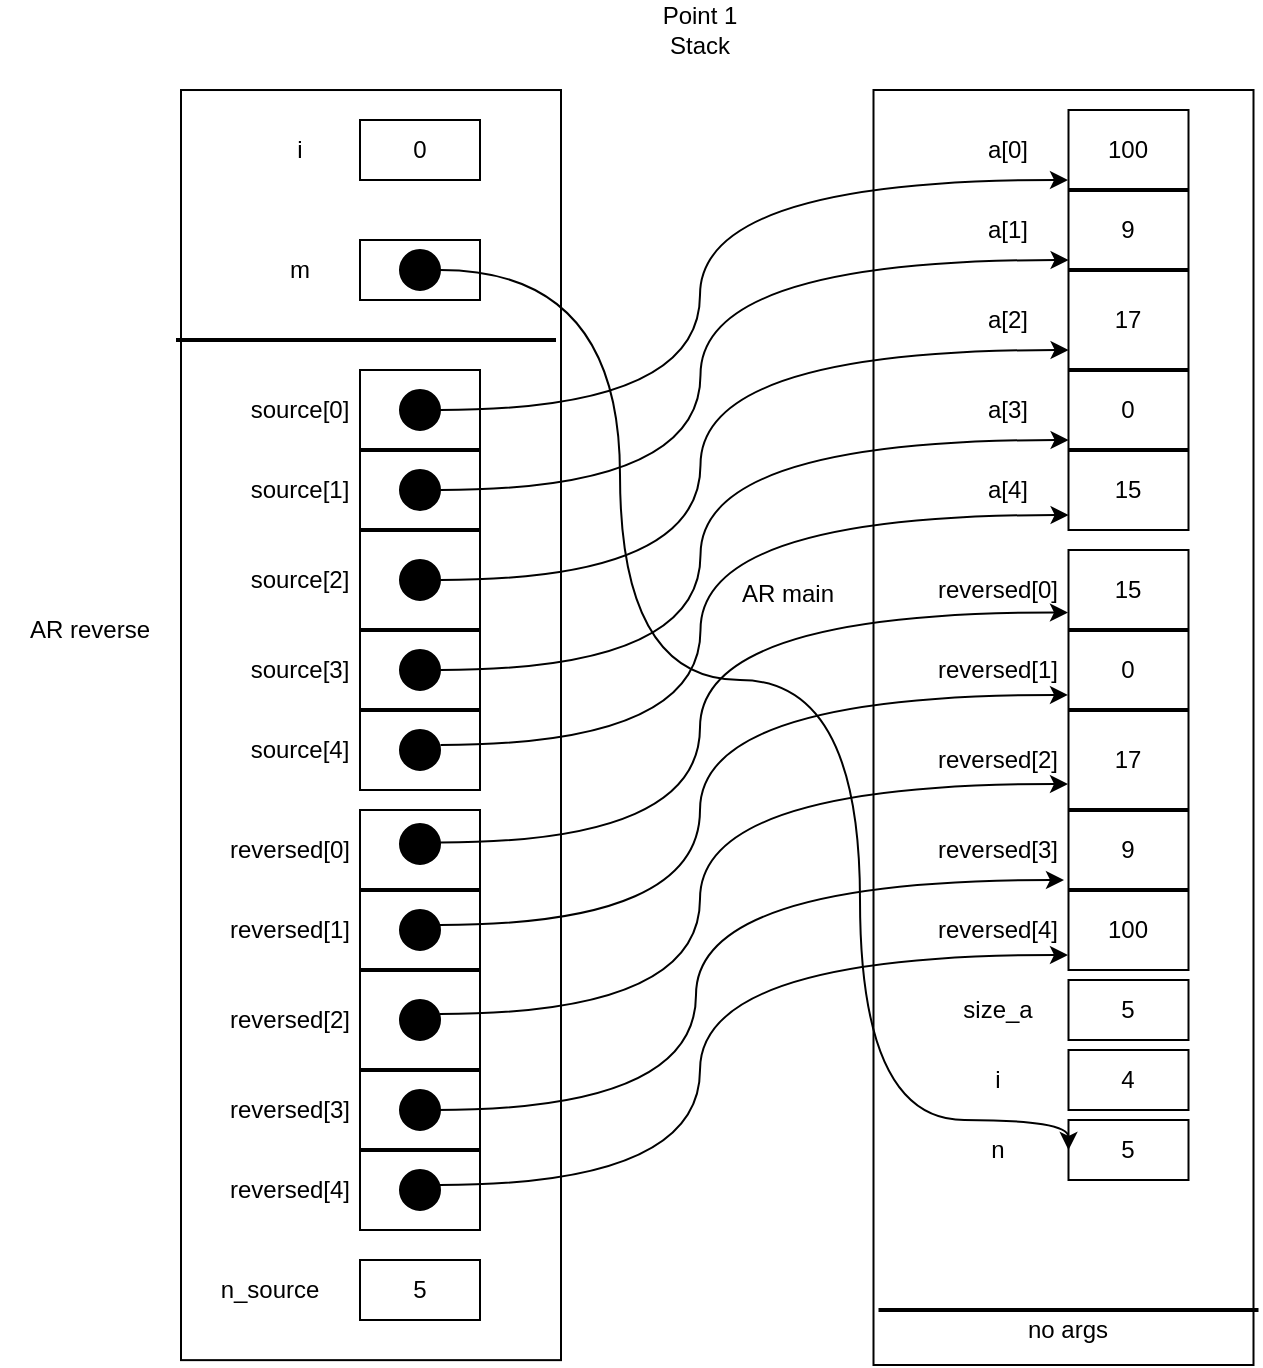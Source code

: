 <mxfile version="15.4.3" type="device"><diagram id="K4NgW48iddKoIVJK4sTf" name="Page-1"><mxGraphModel dx="700" dy="792" grid="0" gridSize="10" guides="1" tooltips="1" connect="1" arrows="1" fold="1" page="1" pageScale="1" pageWidth="850" pageHeight="1100" math="0" shadow="0"><root><mxCell id="0"/><mxCell id="1" parent="0"/><mxCell id="gka_ZIFIxmSHQBFEi_aV-1" value="Point 1 Stack" style="text;html=1;strokeColor=none;fillColor=none;align=center;verticalAlign=middle;whiteSpace=wrap;rounded=0;" parent="1" vertex="1"><mxGeometry x="320" y="10" width="60" height="30" as="geometry"/></mxCell><mxCell id="gka_ZIFIxmSHQBFEi_aV-2" value="" style="rounded=0;whiteSpace=wrap;html=1;rotation=90;" parent="1" vertex="1"><mxGeometry x="213" y="278.75" width="637.5" height="190" as="geometry"/></mxCell><mxCell id="gka_ZIFIxmSHQBFEi_aV-3" value="AR main" style="text;html=1;strokeColor=none;fillColor=none;align=center;verticalAlign=middle;whiteSpace=wrap;rounded=0;" parent="1" vertex="1"><mxGeometry x="349.25" y="292" width="90" height="30" as="geometry"/></mxCell><mxCell id="gka_ZIFIxmSHQBFEi_aV-5" value="" style="line;strokeWidth=2;html=1;" parent="1" vertex="1"><mxGeometry x="439.25" y="660" width="190" height="10" as="geometry"/></mxCell><mxCell id="gka_ZIFIxmSHQBFEi_aV-6" value="no args" style="text;html=1;strokeColor=none;fillColor=none;align=center;verticalAlign=middle;whiteSpace=wrap;rounded=0;" parent="1" vertex="1"><mxGeometry x="504.25" y="660" width="60" height="30" as="geometry"/></mxCell><mxCell id="gka_ZIFIxmSHQBFEi_aV-7" value="" style="rounded=0;whiteSpace=wrap;html=1;rotation=90;" parent="1" vertex="1"><mxGeometry x="459.25" y="140" width="210" height="60" as="geometry"/></mxCell><mxCell id="gka_ZIFIxmSHQBFEi_aV-8" value="" style="line;strokeWidth=2;html=1;" parent="1" vertex="1"><mxGeometry x="534.25" y="100" width="60" height="10" as="geometry"/></mxCell><mxCell id="gka_ZIFIxmSHQBFEi_aV-10" value="" style="line;strokeWidth=2;html=1;" parent="1" vertex="1"><mxGeometry x="534.25" y="140" width="60" height="10" as="geometry"/></mxCell><mxCell id="gka_ZIFIxmSHQBFEi_aV-11" value="" style="line;strokeWidth=2;html=1;" parent="1" vertex="1"><mxGeometry x="534.25" y="190" width="60" height="10" as="geometry"/></mxCell><mxCell id="gka_ZIFIxmSHQBFEi_aV-12" value="" style="line;strokeWidth=2;html=1;" parent="1" vertex="1"><mxGeometry x="534.25" y="230" width="60" height="10" as="geometry"/></mxCell><mxCell id="gka_ZIFIxmSHQBFEi_aV-13" value="100" style="text;html=1;strokeColor=none;fillColor=none;align=center;verticalAlign=middle;whiteSpace=wrap;rounded=0;" parent="1" vertex="1"><mxGeometry x="534.25" y="70" width="60" height="30" as="geometry"/></mxCell><mxCell id="gka_ZIFIxmSHQBFEi_aV-14" value="9" style="text;html=1;strokeColor=none;fillColor=none;align=center;verticalAlign=middle;whiteSpace=wrap;rounded=0;" parent="1" vertex="1"><mxGeometry x="534.25" y="110" width="60" height="30" as="geometry"/></mxCell><mxCell id="gka_ZIFIxmSHQBFEi_aV-15" value="17" style="text;html=1;strokeColor=none;fillColor=none;align=center;verticalAlign=middle;whiteSpace=wrap;rounded=0;" parent="1" vertex="1"><mxGeometry x="534.25" y="155" width="60" height="30" as="geometry"/></mxCell><mxCell id="gka_ZIFIxmSHQBFEi_aV-16" value="0" style="text;html=1;strokeColor=none;fillColor=none;align=center;verticalAlign=middle;whiteSpace=wrap;rounded=0;" parent="1" vertex="1"><mxGeometry x="534.25" y="200" width="60" height="30" as="geometry"/></mxCell><mxCell id="gka_ZIFIxmSHQBFEi_aV-17" value="15" style="text;html=1;strokeColor=none;fillColor=none;align=center;verticalAlign=middle;whiteSpace=wrap;rounded=0;" parent="1" vertex="1"><mxGeometry x="534.25" y="240" width="60" height="30" as="geometry"/></mxCell><mxCell id="gka_ZIFIxmSHQBFEi_aV-18" value="a[0]" style="text;html=1;strokeColor=none;fillColor=none;align=center;verticalAlign=middle;whiteSpace=wrap;rounded=0;" parent="1" vertex="1"><mxGeometry x="474.25" y="70" width="60" height="30" as="geometry"/></mxCell><mxCell id="gka_ZIFIxmSHQBFEi_aV-19" value="a[1]" style="text;html=1;strokeColor=none;fillColor=none;align=center;verticalAlign=middle;whiteSpace=wrap;rounded=0;" parent="1" vertex="1"><mxGeometry x="474.25" y="110" width="60" height="30" as="geometry"/></mxCell><mxCell id="gka_ZIFIxmSHQBFEi_aV-20" value="a[2]" style="text;html=1;strokeColor=none;fillColor=none;align=center;verticalAlign=middle;whiteSpace=wrap;rounded=0;" parent="1" vertex="1"><mxGeometry x="474.25" y="155" width="60" height="30" as="geometry"/></mxCell><mxCell id="gka_ZIFIxmSHQBFEi_aV-21" value="a[3]" style="text;html=1;strokeColor=none;fillColor=none;align=center;verticalAlign=middle;whiteSpace=wrap;rounded=0;" parent="1" vertex="1"><mxGeometry x="474.25" y="200" width="60" height="30" as="geometry"/></mxCell><mxCell id="gka_ZIFIxmSHQBFEi_aV-22" value="a[4]" style="text;html=1;strokeColor=none;fillColor=none;align=center;verticalAlign=middle;whiteSpace=wrap;rounded=0;" parent="1" vertex="1"><mxGeometry x="474.25" y="240" width="60" height="30" as="geometry"/></mxCell><mxCell id="gka_ZIFIxmSHQBFEi_aV-38" value="" style="rounded=0;whiteSpace=wrap;html=1;rotation=90;" parent="1" vertex="1"><mxGeometry x="459.25" y="360" width="210" height="60" as="geometry"/></mxCell><mxCell id="gka_ZIFIxmSHQBFEi_aV-39" value="" style="line;strokeWidth=2;html=1;" parent="1" vertex="1"><mxGeometry x="534.25" y="320" width="60" height="10" as="geometry"/></mxCell><mxCell id="gka_ZIFIxmSHQBFEi_aV-40" value="" style="line;strokeWidth=2;html=1;" parent="1" vertex="1"><mxGeometry x="534.25" y="360" width="60" height="10" as="geometry"/></mxCell><mxCell id="gka_ZIFIxmSHQBFEi_aV-41" value="" style="line;strokeWidth=2;html=1;" parent="1" vertex="1"><mxGeometry x="534.25" y="410" width="60" height="10" as="geometry"/></mxCell><mxCell id="gka_ZIFIxmSHQBFEi_aV-42" value="" style="line;strokeWidth=2;html=1;" parent="1" vertex="1"><mxGeometry x="534.25" y="450" width="60" height="10" as="geometry"/></mxCell><mxCell id="gka_ZIFIxmSHQBFEi_aV-43" value="15" style="text;html=1;strokeColor=none;fillColor=none;align=center;verticalAlign=middle;whiteSpace=wrap;rounded=0;" parent="1" vertex="1"><mxGeometry x="534.25" y="290" width="60" height="30" as="geometry"/></mxCell><mxCell id="gka_ZIFIxmSHQBFEi_aV-44" value="0" style="text;html=1;strokeColor=none;fillColor=none;align=center;verticalAlign=middle;whiteSpace=wrap;rounded=0;" parent="1" vertex="1"><mxGeometry x="534.25" y="330" width="60" height="30" as="geometry"/></mxCell><mxCell id="gka_ZIFIxmSHQBFEi_aV-45" value="17" style="text;html=1;strokeColor=none;fillColor=none;align=center;verticalAlign=middle;whiteSpace=wrap;rounded=0;" parent="1" vertex="1"><mxGeometry x="534.25" y="375" width="60" height="30" as="geometry"/></mxCell><mxCell id="gka_ZIFIxmSHQBFEi_aV-46" value="9" style="text;html=1;strokeColor=none;fillColor=none;align=center;verticalAlign=middle;whiteSpace=wrap;rounded=0;" parent="1" vertex="1"><mxGeometry x="534.25" y="420" width="60" height="30" as="geometry"/></mxCell><mxCell id="gka_ZIFIxmSHQBFEi_aV-47" value="100" style="text;html=1;strokeColor=none;fillColor=none;align=center;verticalAlign=middle;whiteSpace=wrap;rounded=0;" parent="1" vertex="1"><mxGeometry x="534.25" y="460" width="60" height="30" as="geometry"/></mxCell><mxCell id="gka_ZIFIxmSHQBFEi_aV-48" value="reversed[0]" style="text;html=1;strokeColor=none;fillColor=none;align=center;verticalAlign=middle;whiteSpace=wrap;rounded=0;" parent="1" vertex="1"><mxGeometry x="469.25" y="290" width="60" height="30" as="geometry"/></mxCell><mxCell id="gka_ZIFIxmSHQBFEi_aV-49" value="reversed[1]" style="text;html=1;strokeColor=none;fillColor=none;align=center;verticalAlign=middle;whiteSpace=wrap;rounded=0;" parent="1" vertex="1"><mxGeometry x="469.25" y="330" width="60" height="30" as="geometry"/></mxCell><mxCell id="gka_ZIFIxmSHQBFEi_aV-50" value="reversed[2]" style="text;html=1;strokeColor=none;fillColor=none;align=center;verticalAlign=middle;whiteSpace=wrap;rounded=0;" parent="1" vertex="1"><mxGeometry x="469.25" y="375" width="60" height="30" as="geometry"/></mxCell><mxCell id="gka_ZIFIxmSHQBFEi_aV-51" value="reversed[3]" style="text;html=1;strokeColor=none;fillColor=none;align=center;verticalAlign=middle;whiteSpace=wrap;rounded=0;" parent="1" vertex="1"><mxGeometry x="469.25" y="420" width="60" height="30" as="geometry"/></mxCell><mxCell id="gka_ZIFIxmSHQBFEi_aV-52" value="reversed[4]" style="text;html=1;strokeColor=none;fillColor=none;align=center;verticalAlign=middle;whiteSpace=wrap;rounded=0;" parent="1" vertex="1"><mxGeometry x="469.25" y="460" width="60" height="30" as="geometry"/></mxCell><mxCell id="gka_ZIFIxmSHQBFEi_aV-53" value="size_a" style="text;html=1;strokeColor=none;fillColor=none;align=center;verticalAlign=middle;whiteSpace=wrap;rounded=0;" parent="1" vertex="1"><mxGeometry x="469.25" y="500" width="60" height="30" as="geometry"/></mxCell><mxCell id="gka_ZIFIxmSHQBFEi_aV-54" value="5" style="rounded=0;whiteSpace=wrap;html=1;" parent="1" vertex="1"><mxGeometry x="534.25" y="500" width="60" height="30" as="geometry"/></mxCell><mxCell id="gka_ZIFIxmSHQBFEi_aV-56" value="i" style="text;html=1;strokeColor=none;fillColor=none;align=center;verticalAlign=middle;whiteSpace=wrap;rounded=0;" parent="1" vertex="1"><mxGeometry x="469.25" y="535" width="60" height="30" as="geometry"/></mxCell><mxCell id="gka_ZIFIxmSHQBFEi_aV-57" value="4" style="rounded=0;whiteSpace=wrap;html=1;" parent="1" vertex="1"><mxGeometry x="534.25" y="535" width="60" height="30" as="geometry"/></mxCell><mxCell id="gka_ZIFIxmSHQBFEi_aV-59" value="n" style="text;html=1;strokeColor=none;fillColor=none;align=center;verticalAlign=middle;whiteSpace=wrap;rounded=0;" parent="1" vertex="1"><mxGeometry x="469.25" y="570" width="60" height="30" as="geometry"/></mxCell><mxCell id="gka_ZIFIxmSHQBFEi_aV-60" value="5" style="rounded=0;whiteSpace=wrap;html=1;" parent="1" vertex="1"><mxGeometry x="534.25" y="570" width="60" height="30" as="geometry"/></mxCell><mxCell id="gka_ZIFIxmSHQBFEi_aV-62" value="AR reverse" style="text;html=1;strokeColor=none;fillColor=none;align=center;verticalAlign=middle;whiteSpace=wrap;rounded=0;" parent="1" vertex="1"><mxGeometry y="310" width="90" height="30" as="geometry"/></mxCell><mxCell id="gka_ZIFIxmSHQBFEi_aV-63" value="" style="rounded=0;whiteSpace=wrap;html=1;rotation=90;" parent="1" vertex="1"><mxGeometry x="-132.03" y="277.54" width="635.06" height="190" as="geometry"/></mxCell><mxCell id="gka_ZIFIxmSHQBFEi_aV-64" value="" style="line;strokeWidth=2;html=1;" parent="1" vertex="1"><mxGeometry x="88" y="175" width="190" height="10" as="geometry"/></mxCell><mxCell id="gka_ZIFIxmSHQBFEi_aV-65" value="i" style="text;html=1;strokeColor=none;fillColor=none;align=center;verticalAlign=middle;whiteSpace=wrap;rounded=0;" parent="1" vertex="1"><mxGeometry x="120" y="70" width="60" height="30" as="geometry"/></mxCell><mxCell id="gka_ZIFIxmSHQBFEi_aV-66" value="0" style="rounded=0;whiteSpace=wrap;html=1;" parent="1" vertex="1"><mxGeometry x="180" y="70" width="60" height="30" as="geometry"/></mxCell><mxCell id="gka_ZIFIxmSHQBFEi_aV-67" value="m" style="text;html=1;strokeColor=none;fillColor=none;align=center;verticalAlign=middle;whiteSpace=wrap;rounded=0;" parent="1" vertex="1"><mxGeometry x="120" y="130" width="60" height="30" as="geometry"/></mxCell><mxCell id="gka_ZIFIxmSHQBFEi_aV-68" value="" style="rounded=0;whiteSpace=wrap;html=1;" parent="1" vertex="1"><mxGeometry x="180" y="130" width="60" height="30" as="geometry"/></mxCell><mxCell id="gka_ZIFIxmSHQBFEi_aV-69" value="" style="ellipse;whiteSpace=wrap;html=1;aspect=fixed;fillColor=#000000;" parent="1" vertex="1"><mxGeometry x="200" y="135" width="20" height="20" as="geometry"/></mxCell><mxCell id="gka_ZIFIxmSHQBFEi_aV-70" value="" style="curved=1;endArrow=classic;html=1;rounded=0;edgeStyle=orthogonalEdgeStyle;exitX=1;exitY=0.5;exitDx=0;exitDy=0;entryX=0;entryY=0.5;entryDx=0;entryDy=0;" parent="1" source="gka_ZIFIxmSHQBFEi_aV-69" target="gka_ZIFIxmSHQBFEi_aV-60" edge="1"><mxGeometry width="50" height="50" relative="1" as="geometry"><mxPoint x="320" y="520" as="sourcePoint"/><mxPoint x="370" y="470" as="targetPoint"/><Array as="points"><mxPoint x="310" y="145"/><mxPoint x="310" y="350"/><mxPoint x="430" y="350"/><mxPoint x="430" y="570"/><mxPoint x="534" y="570"/></Array></mxGeometry></mxCell><mxCell id="gka_ZIFIxmSHQBFEi_aV-72" value="" style="rounded=0;whiteSpace=wrap;html=1;rotation=90;" parent="1" vertex="1"><mxGeometry x="105" y="270" width="210" height="60" as="geometry"/></mxCell><mxCell id="gka_ZIFIxmSHQBFEi_aV-73" value="" style="line;strokeWidth=2;html=1;" parent="1" vertex="1"><mxGeometry x="180" y="230" width="60" height="10" as="geometry"/></mxCell><mxCell id="gka_ZIFIxmSHQBFEi_aV-74" value="" style="line;strokeWidth=2;html=1;" parent="1" vertex="1"><mxGeometry x="180" y="270" width="60" height="10" as="geometry"/></mxCell><mxCell id="gka_ZIFIxmSHQBFEi_aV-75" value="" style="line;strokeWidth=2;html=1;" parent="1" vertex="1"><mxGeometry x="180" y="320" width="60" height="10" as="geometry"/></mxCell><mxCell id="gka_ZIFIxmSHQBFEi_aV-76" value="" style="line;strokeWidth=2;html=1;" parent="1" vertex="1"><mxGeometry x="180" y="360" width="60" height="10" as="geometry"/></mxCell><mxCell id="gka_ZIFIxmSHQBFEi_aV-82" value="source[0]" style="text;html=1;strokeColor=none;fillColor=none;align=center;verticalAlign=middle;whiteSpace=wrap;rounded=0;" parent="1" vertex="1"><mxGeometry x="120" y="200" width="60" height="30" as="geometry"/></mxCell><mxCell id="gka_ZIFIxmSHQBFEi_aV-83" value="source[1]" style="text;html=1;strokeColor=none;fillColor=none;align=center;verticalAlign=middle;whiteSpace=wrap;rounded=0;" parent="1" vertex="1"><mxGeometry x="120" y="240" width="60" height="30" as="geometry"/></mxCell><mxCell id="gka_ZIFIxmSHQBFEi_aV-84" value="source[2]" style="text;html=1;strokeColor=none;fillColor=none;align=center;verticalAlign=middle;whiteSpace=wrap;rounded=0;" parent="1" vertex="1"><mxGeometry x="120" y="285" width="60" height="30" as="geometry"/></mxCell><mxCell id="gka_ZIFIxmSHQBFEi_aV-85" value="source[3]" style="text;html=1;strokeColor=none;fillColor=none;align=center;verticalAlign=middle;whiteSpace=wrap;rounded=0;" parent="1" vertex="1"><mxGeometry x="120" y="330" width="60" height="30" as="geometry"/></mxCell><mxCell id="gka_ZIFIxmSHQBFEi_aV-86" value="source[4]" style="text;html=1;strokeColor=none;fillColor=none;align=center;verticalAlign=middle;whiteSpace=wrap;rounded=0;" parent="1" vertex="1"><mxGeometry x="120" y="370" width="60" height="30" as="geometry"/></mxCell><mxCell id="gka_ZIFIxmSHQBFEi_aV-88" value="" style="ellipse;whiteSpace=wrap;html=1;aspect=fixed;fillColor=#000000;" parent="1" vertex="1"><mxGeometry x="200" y="205" width="20" height="20" as="geometry"/></mxCell><mxCell id="gka_ZIFIxmSHQBFEi_aV-89" value="" style="ellipse;whiteSpace=wrap;html=1;aspect=fixed;fillColor=#000000;" parent="1" vertex="1"><mxGeometry x="200" y="245" width="20" height="20" as="geometry"/></mxCell><mxCell id="gka_ZIFIxmSHQBFEi_aV-90" value="" style="ellipse;whiteSpace=wrap;html=1;aspect=fixed;fillColor=#000000;" parent="1" vertex="1"><mxGeometry x="200" y="290" width="20" height="20" as="geometry"/></mxCell><mxCell id="gka_ZIFIxmSHQBFEi_aV-91" value="" style="ellipse;whiteSpace=wrap;html=1;aspect=fixed;fillColor=#000000;" parent="1" vertex="1"><mxGeometry x="200" y="335" width="20" height="20" as="geometry"/></mxCell><mxCell id="gka_ZIFIxmSHQBFEi_aV-92" value="" style="ellipse;whiteSpace=wrap;html=1;aspect=fixed;fillColor=#000000;" parent="1" vertex="1"><mxGeometry x="200" y="375" width="20" height="20" as="geometry"/></mxCell><mxCell id="gka_ZIFIxmSHQBFEi_aV-95" value="" style="curved=1;endArrow=classic;html=1;rounded=0;edgeStyle=orthogonalEdgeStyle;exitX=1;exitY=0.5;exitDx=0;exitDy=0;" parent="1" source="gka_ZIFIxmSHQBFEi_aV-88" edge="1"><mxGeometry width="50" height="50" relative="1" as="geometry"><mxPoint x="350" y="420" as="sourcePoint"/><mxPoint x="534" y="100" as="targetPoint"/><Array as="points"><mxPoint x="350" y="215"/><mxPoint x="350" y="100"/><mxPoint x="534" y="100"/></Array></mxGeometry></mxCell><mxCell id="gka_ZIFIxmSHQBFEi_aV-96" value="" style="curved=1;endArrow=classic;html=1;rounded=0;edgeStyle=orthogonalEdgeStyle;exitX=1;exitY=0.5;exitDx=0;exitDy=0;" parent="1" edge="1"><mxGeometry width="50" height="50" relative="1" as="geometry"><mxPoint x="220.25" y="255" as="sourcePoint"/><mxPoint x="534.25" y="140" as="targetPoint"/><Array as="points"><mxPoint x="350.25" y="255"/><mxPoint x="350.25" y="140"/><mxPoint x="534.25" y="140"/></Array></mxGeometry></mxCell><mxCell id="gka_ZIFIxmSHQBFEi_aV-98" value="" style="curved=1;endArrow=classic;html=1;rounded=0;edgeStyle=orthogonalEdgeStyle;exitX=1;exitY=0.5;exitDx=0;exitDy=0;" parent="1" edge="1"><mxGeometry width="50" height="50" relative="1" as="geometry"><mxPoint x="220.25" y="300" as="sourcePoint"/><mxPoint x="534.25" y="185" as="targetPoint"/><Array as="points"><mxPoint x="350.25" y="300"/><mxPoint x="350.25" y="185"/><mxPoint x="534.25" y="185"/></Array></mxGeometry></mxCell><mxCell id="gka_ZIFIxmSHQBFEi_aV-99" value="" style="curved=1;endArrow=classic;html=1;rounded=0;edgeStyle=orthogonalEdgeStyle;exitX=1;exitY=0.5;exitDx=0;exitDy=0;" parent="1" edge="1"><mxGeometry width="50" height="50" relative="1" as="geometry"><mxPoint x="220.25" y="345" as="sourcePoint"/><mxPoint x="534.25" y="230" as="targetPoint"/><Array as="points"><mxPoint x="350.25" y="345"/><mxPoint x="350.25" y="230"/><mxPoint x="534.25" y="230"/></Array></mxGeometry></mxCell><mxCell id="gka_ZIFIxmSHQBFEi_aV-100" value="" style="curved=1;endArrow=classic;html=1;rounded=0;edgeStyle=orthogonalEdgeStyle;exitX=1;exitY=0.5;exitDx=0;exitDy=0;" parent="1" edge="1"><mxGeometry width="50" height="50" relative="1" as="geometry"><mxPoint x="220.25" y="382.5" as="sourcePoint"/><mxPoint x="534.25" y="267.5" as="targetPoint"/><Array as="points"><mxPoint x="350.25" y="382.5"/><mxPoint x="350.25" y="267.5"/><mxPoint x="534.25" y="267.5"/></Array></mxGeometry></mxCell><mxCell id="gka_ZIFIxmSHQBFEi_aV-122" value="" style="rounded=0;whiteSpace=wrap;html=1;rotation=90;" parent="1" vertex="1"><mxGeometry x="105" y="490" width="210" height="60" as="geometry"/></mxCell><mxCell id="gka_ZIFIxmSHQBFEi_aV-123" value="" style="line;strokeWidth=2;html=1;" parent="1" vertex="1"><mxGeometry x="180" y="450" width="60" height="10" as="geometry"/></mxCell><mxCell id="gka_ZIFIxmSHQBFEi_aV-124" value="" style="line;strokeWidth=2;html=1;" parent="1" vertex="1"><mxGeometry x="180" y="490" width="60" height="10" as="geometry"/></mxCell><mxCell id="gka_ZIFIxmSHQBFEi_aV-125" value="" style="line;strokeWidth=2;html=1;" parent="1" vertex="1"><mxGeometry x="180" y="540" width="60" height="10" as="geometry"/></mxCell><mxCell id="gka_ZIFIxmSHQBFEi_aV-126" value="" style="line;strokeWidth=2;html=1;" parent="1" vertex="1"><mxGeometry x="180" y="580" width="60" height="10" as="geometry"/></mxCell><mxCell id="gka_ZIFIxmSHQBFEi_aV-132" value="reversed[0]" style="text;html=1;strokeColor=none;fillColor=none;align=center;verticalAlign=middle;whiteSpace=wrap;rounded=0;" parent="1" vertex="1"><mxGeometry x="115" y="420" width="60" height="30" as="geometry"/></mxCell><mxCell id="gka_ZIFIxmSHQBFEi_aV-133" value="reversed[1]" style="text;html=1;strokeColor=none;fillColor=none;align=center;verticalAlign=middle;whiteSpace=wrap;rounded=0;" parent="1" vertex="1"><mxGeometry x="115" y="460" width="60" height="30" as="geometry"/></mxCell><mxCell id="gka_ZIFIxmSHQBFEi_aV-134" value="reversed[2]" style="text;html=1;strokeColor=none;fillColor=none;align=center;verticalAlign=middle;whiteSpace=wrap;rounded=0;" parent="1" vertex="1"><mxGeometry x="115" y="505" width="60" height="30" as="geometry"/></mxCell><mxCell id="gka_ZIFIxmSHQBFEi_aV-135" value="reversed[3]" style="text;html=1;strokeColor=none;fillColor=none;align=center;verticalAlign=middle;whiteSpace=wrap;rounded=0;" parent="1" vertex="1"><mxGeometry x="115" y="550" width="60" height="30" as="geometry"/></mxCell><mxCell id="gka_ZIFIxmSHQBFEi_aV-136" value="reversed[4]" style="text;html=1;strokeColor=none;fillColor=none;align=center;verticalAlign=middle;whiteSpace=wrap;rounded=0;" parent="1" vertex="1"><mxGeometry x="115" y="590" width="60" height="30" as="geometry"/></mxCell><mxCell id="gka_ZIFIxmSHQBFEi_aV-141" value="n_source" style="text;html=1;strokeColor=none;fillColor=none;align=center;verticalAlign=middle;whiteSpace=wrap;rounded=0;" parent="1" vertex="1"><mxGeometry x="105" y="640" width="60" height="30" as="geometry"/></mxCell><mxCell id="gka_ZIFIxmSHQBFEi_aV-142" value="5" style="rounded=0;whiteSpace=wrap;html=1;" parent="1" vertex="1"><mxGeometry x="180" y="640" width="60" height="30" as="geometry"/></mxCell><mxCell id="KzgmHZt-kuiQVehke6re-8" value="&lt;span style=&quot;color: rgba(0 , 0 , 0 , 0) ; font-family: monospace ; font-size: 0px&quot;&gt;%3CmxGraphModel%3E%3Croot%3E%3CmxCell%20id%3D%220%22%2F%3E%3CmxCell%20id%3D%221%22%20parent%3D%220%22%2F%3E%3CmxCell%20id%3D%222%22%20value%3D%22%22%20style%3D%22ellipse%3BwhiteSpace%3Dwrap%3Bhtml%3D1%3Baspect%3Dfixed%3BfillColor%3D%23000000%3B%22%20vertex%3D%221%22%20parent%3D%221%22%3E%3CmxGeometry%20x%3D%22200%22%20y%3D%22205%22%20width%3D%2220%22%20height%3D%2220%22%20as%3D%22geometry%22%2F%3E%3C%2FmxCell%3E%3C%2Froot%3E%3C%2FmxGraphModel%3E&lt;/span&gt;" style="ellipse;whiteSpace=wrap;html=1;aspect=fixed;fillColor=#000000;" vertex="1" parent="1"><mxGeometry x="200" y="422" width="20" height="20" as="geometry"/></mxCell><mxCell id="KzgmHZt-kuiQVehke6re-9" value="&lt;span style=&quot;color: rgba(0 , 0 , 0 , 0) ; font-family: monospace ; font-size: 0px&quot;&gt;%3CmxGraphModel%3E%3Croot%3E%3CmxCell%20id%3D%220%22%2F%3E%3CmxCell%20id%3D%221%22%20parent%3D%220%22%2F%3E%3CmxCell%20id%3D%222%22%20value%3D%22%22%20style%3D%22ellipse%3BwhiteSpace%3Dwrap%3Bhtml%3D1%3Baspect%3Dfixed%3BfillColor%3D%23000000%3B%22%20vertex%3D%221%22%20parent%3D%221%22%3E%3CmxGeometry%20x%3D%22200%22%20y%3D%22205%22%20width%3D%2220%22%20height%3D%2220%22%20as%3D%22geometry%22%2F%3E%3C%2FmxCell%3E%3C%2Froot%3E%3C%2FmxGraphModel%3E&lt;/span&gt;" style="ellipse;whiteSpace=wrap;html=1;aspect=fixed;fillColor=#000000;" vertex="1" parent="1"><mxGeometry x="200" y="465" width="20" height="20" as="geometry"/></mxCell><mxCell id="KzgmHZt-kuiQVehke6re-10" value="&lt;span style=&quot;color: rgba(0 , 0 , 0 , 0) ; font-family: monospace ; font-size: 0px&quot;&gt;%3CmxGraphModel%3E%3Croot%3E%3CmxCell%20id%3D%220%22%2F%3E%3CmxCell%20id%3D%221%22%20parent%3D%220%22%2F%3E%3CmxCell%20id%3D%222%22%20value%3D%22%22%20style%3D%22ellipse%3BwhiteSpace%3Dwrap%3Bhtml%3D1%3Baspect%3Dfixed%3BfillColor%3D%23000000%3B%22%20vertex%3D%221%22%20parent%3D%221%22%3E%3CmxGeometry%20x%3D%22200%22%20y%3D%22205%22%20width%3D%2220%22%20height%3D%2220%22%20as%3D%22geometry%22%2F%3E%3C%2FmxCell%3E%3C%2Froot%3E%3C%2FmxGraphModel%3E&lt;/span&gt;" style="ellipse;whiteSpace=wrap;html=1;aspect=fixed;fillColor=#000000;" vertex="1" parent="1"><mxGeometry x="200" y="510" width="20" height="20" as="geometry"/></mxCell><mxCell id="KzgmHZt-kuiQVehke6re-11" value="&lt;span style=&quot;color: rgba(0 , 0 , 0 , 0) ; font-family: monospace ; font-size: 0px&quot;&gt;%3CmxGraphModel%3E%3Croot%3E%3CmxCell%20id%3D%220%22%2F%3E%3CmxCell%20id%3D%221%22%20parent%3D%220%22%2F%3E%3CmxCell%20id%3D%222%22%20value%3D%22%22%20style%3D%22ellipse%3BwhiteSpace%3Dwrap%3Bhtml%3D1%3Baspect%3Dfixed%3BfillColor%3D%23000000%3B%22%20vertex%3D%221%22%20parent%3D%221%22%3E%3CmxGeometry%20x%3D%22200%22%20y%3D%22205%22%20width%3D%2220%22%20height%3D%2220%22%20as%3D%22geometry%22%2F%3E%3C%2FmxCell%3E%3C%2Froot%3E%3C%2FmxGraphModel%3E&lt;/span&gt;" style="ellipse;whiteSpace=wrap;html=1;aspect=fixed;fillColor=#000000;" vertex="1" parent="1"><mxGeometry x="200" y="555" width="20" height="20" as="geometry"/></mxCell><mxCell id="KzgmHZt-kuiQVehke6re-12" value="&lt;span style=&quot;color: rgba(0 , 0 , 0 , 0) ; font-family: monospace ; font-size: 0px&quot;&gt;%3CmxGraphModel%3E%3Croot%3E%3CmxCell%20id%3D%220%22%2F%3E%3CmxCell%20id%3D%221%22%20parent%3D%220%22%2F%3E%3CmxCell%20id%3D%222%22%20value%3D%22%22%20style%3D%22ellipse%3BwhiteSpace%3Dwrap%3Bhtml%3D1%3Baspect%3Dfixed%3BfillColor%3D%23000000%3B%22%20vertex%3D%221%22%20parent%3D%221%22%3E%3CmxGeometry%20x%3D%22200%22%20y%3D%22205%22%20width%3D%2220%22%20height%3D%2220%22%20as%3D%22geometry%22%2F%3E%3C%2FmxCell%3E%3C%2Froot%3E%3C%2FmxGraphModel%3E&lt;/span&gt;" style="ellipse;whiteSpace=wrap;html=1;aspect=fixed;fillColor=#000000;" vertex="1" parent="1"><mxGeometry x="200" y="595" width="20" height="20" as="geometry"/></mxCell><mxCell id="KzgmHZt-kuiQVehke6re-14" value="" style="curved=1;endArrow=classic;html=1;rounded=0;edgeStyle=orthogonalEdgeStyle;exitX=1;exitY=0.5;exitDx=0;exitDy=0;" edge="1" parent="1"><mxGeometry width="50" height="50" relative="1" as="geometry"><mxPoint x="220" y="431.25" as="sourcePoint"/><mxPoint x="534" y="316.25" as="targetPoint"/><Array as="points"><mxPoint x="350" y="431.25"/><mxPoint x="350" y="316.25"/><mxPoint x="534" y="316.25"/></Array></mxGeometry></mxCell><mxCell id="KzgmHZt-kuiQVehke6re-15" value="" style="curved=1;endArrow=classic;html=1;rounded=0;edgeStyle=orthogonalEdgeStyle;exitX=1;exitY=0.5;exitDx=0;exitDy=0;" edge="1" parent="1"><mxGeometry width="50" height="50" relative="1" as="geometry"><mxPoint x="220" y="472.47" as="sourcePoint"/><mxPoint x="534" y="357.47" as="targetPoint"/><Array as="points"><mxPoint x="350" y="472.47"/><mxPoint x="350" y="357.47"/><mxPoint x="534" y="357.47"/></Array></mxGeometry></mxCell><mxCell id="KzgmHZt-kuiQVehke6re-16" value="" style="curved=1;endArrow=classic;html=1;rounded=0;edgeStyle=orthogonalEdgeStyle;exitX=1;exitY=0.5;exitDx=0;exitDy=0;" edge="1" parent="1"><mxGeometry width="50" height="50" relative="1" as="geometry"><mxPoint x="220" y="517" as="sourcePoint"/><mxPoint x="534" y="402" as="targetPoint"/><Array as="points"><mxPoint x="350" y="517"/><mxPoint x="350" y="402"/><mxPoint x="534" y="402"/></Array></mxGeometry></mxCell><mxCell id="KzgmHZt-kuiQVehke6re-17" value="" style="curved=1;endArrow=classic;html=1;rounded=0;edgeStyle=orthogonalEdgeStyle;exitX=1;exitY=0.5;exitDx=0;exitDy=0;" edge="1" parent="1"><mxGeometry width="50" height="50" relative="1" as="geometry"><mxPoint x="218" y="565" as="sourcePoint"/><mxPoint x="532" y="450" as="targetPoint"/><Array as="points"><mxPoint x="348" y="565"/><mxPoint x="348" y="450"/><mxPoint x="532" y="450"/></Array></mxGeometry></mxCell><mxCell id="KzgmHZt-kuiQVehke6re-18" value="" style="curved=1;endArrow=classic;html=1;rounded=0;edgeStyle=orthogonalEdgeStyle;exitX=1;exitY=0.5;exitDx=0;exitDy=0;" edge="1" parent="1"><mxGeometry width="50" height="50" relative="1" as="geometry"><mxPoint x="220" y="602.5" as="sourcePoint"/><mxPoint x="534" y="487.5" as="targetPoint"/><Array as="points"><mxPoint x="350" y="602.5"/><mxPoint x="350" y="487.5"/><mxPoint x="534" y="487.5"/></Array></mxGeometry></mxCell></root></mxGraphModel></diagram></mxfile>
